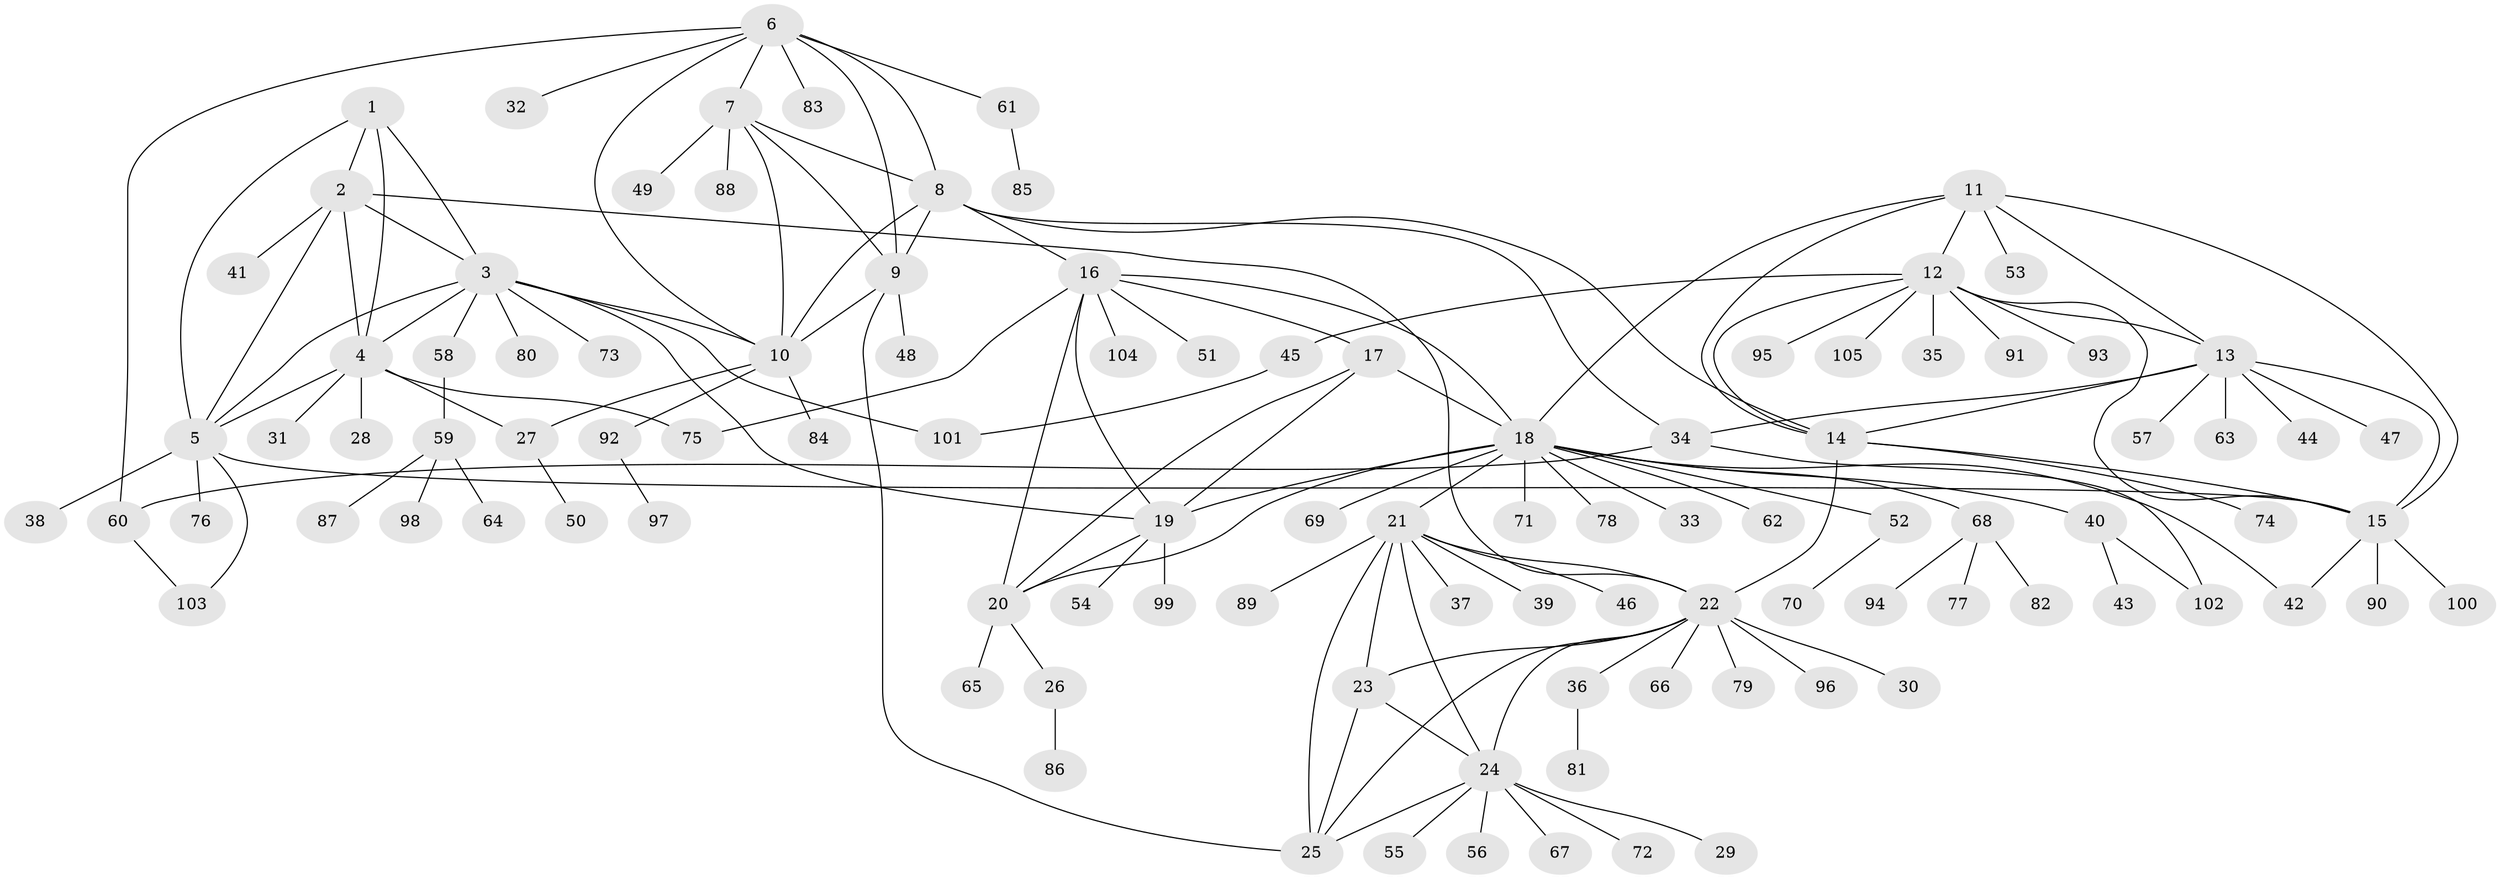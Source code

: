// coarse degree distribution, {4: 0.0375, 12: 0.0125, 6: 0.05, 7: 0.0375, 10: 0.0125, 9: 0.0375, 8: 0.0125, 3: 0.025, 16: 0.0125, 5: 0.025, 2: 0.0875, 1: 0.65}
// Generated by graph-tools (version 1.1) at 2025/52/02/27/25 19:52:21]
// undirected, 105 vertices, 148 edges
graph export_dot {
graph [start="1"]
  node [color=gray90,style=filled];
  1;
  2;
  3;
  4;
  5;
  6;
  7;
  8;
  9;
  10;
  11;
  12;
  13;
  14;
  15;
  16;
  17;
  18;
  19;
  20;
  21;
  22;
  23;
  24;
  25;
  26;
  27;
  28;
  29;
  30;
  31;
  32;
  33;
  34;
  35;
  36;
  37;
  38;
  39;
  40;
  41;
  42;
  43;
  44;
  45;
  46;
  47;
  48;
  49;
  50;
  51;
  52;
  53;
  54;
  55;
  56;
  57;
  58;
  59;
  60;
  61;
  62;
  63;
  64;
  65;
  66;
  67;
  68;
  69;
  70;
  71;
  72;
  73;
  74;
  75;
  76;
  77;
  78;
  79;
  80;
  81;
  82;
  83;
  84;
  85;
  86;
  87;
  88;
  89;
  90;
  91;
  92;
  93;
  94;
  95;
  96;
  97;
  98;
  99;
  100;
  101;
  102;
  103;
  104;
  105;
  1 -- 2;
  1 -- 3;
  1 -- 4;
  1 -- 5;
  2 -- 3;
  2 -- 4;
  2 -- 5;
  2 -- 22;
  2 -- 41;
  3 -- 4;
  3 -- 5;
  3 -- 10;
  3 -- 19;
  3 -- 58;
  3 -- 73;
  3 -- 80;
  3 -- 101;
  4 -- 5;
  4 -- 27;
  4 -- 28;
  4 -- 31;
  4 -- 75;
  5 -- 15;
  5 -- 38;
  5 -- 76;
  5 -- 103;
  6 -- 7;
  6 -- 8;
  6 -- 9;
  6 -- 10;
  6 -- 32;
  6 -- 60;
  6 -- 61;
  6 -- 83;
  7 -- 8;
  7 -- 9;
  7 -- 10;
  7 -- 49;
  7 -- 88;
  8 -- 9;
  8 -- 10;
  8 -- 14;
  8 -- 16;
  8 -- 34;
  9 -- 10;
  9 -- 25;
  9 -- 48;
  10 -- 27;
  10 -- 84;
  10 -- 92;
  11 -- 12;
  11 -- 13;
  11 -- 14;
  11 -- 15;
  11 -- 18;
  11 -- 53;
  12 -- 13;
  12 -- 14;
  12 -- 15;
  12 -- 35;
  12 -- 45;
  12 -- 91;
  12 -- 93;
  12 -- 95;
  12 -- 105;
  13 -- 14;
  13 -- 15;
  13 -- 34;
  13 -- 44;
  13 -- 47;
  13 -- 57;
  13 -- 63;
  14 -- 15;
  14 -- 22;
  14 -- 74;
  15 -- 42;
  15 -- 90;
  15 -- 100;
  16 -- 17;
  16 -- 18;
  16 -- 19;
  16 -- 20;
  16 -- 51;
  16 -- 75;
  16 -- 104;
  17 -- 18;
  17 -- 19;
  17 -- 20;
  18 -- 19;
  18 -- 20;
  18 -- 21;
  18 -- 33;
  18 -- 40;
  18 -- 42;
  18 -- 52;
  18 -- 62;
  18 -- 68;
  18 -- 69;
  18 -- 71;
  18 -- 78;
  19 -- 20;
  19 -- 54;
  19 -- 99;
  20 -- 26;
  20 -- 65;
  21 -- 22;
  21 -- 23;
  21 -- 24;
  21 -- 25;
  21 -- 37;
  21 -- 39;
  21 -- 46;
  21 -- 89;
  22 -- 23;
  22 -- 24;
  22 -- 25;
  22 -- 30;
  22 -- 36;
  22 -- 66;
  22 -- 79;
  22 -- 96;
  23 -- 24;
  23 -- 25;
  24 -- 25;
  24 -- 29;
  24 -- 55;
  24 -- 56;
  24 -- 67;
  24 -- 72;
  26 -- 86;
  27 -- 50;
  34 -- 60;
  34 -- 102;
  36 -- 81;
  40 -- 43;
  40 -- 102;
  45 -- 101;
  52 -- 70;
  58 -- 59;
  59 -- 64;
  59 -- 87;
  59 -- 98;
  60 -- 103;
  61 -- 85;
  68 -- 77;
  68 -- 82;
  68 -- 94;
  92 -- 97;
}
